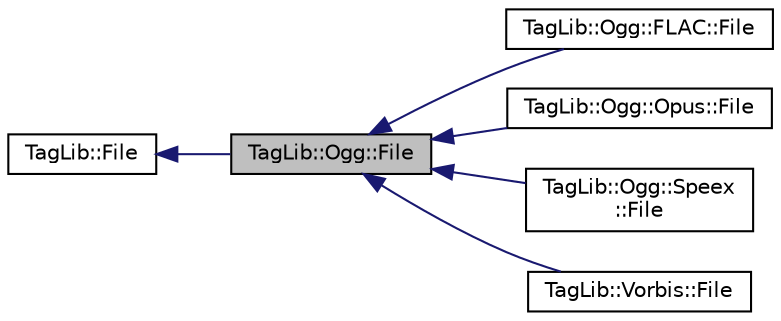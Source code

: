 digraph "TagLib::Ogg::File"
{
  edge [fontname="Helvetica",fontsize="10",labelfontname="Helvetica",labelfontsize="10"];
  node [fontname="Helvetica",fontsize="10",shape=record];
  rankdir="LR";
  Node1 [label="TagLib::Ogg::File",height=0.2,width=0.4,color="black", fillcolor="grey75", style="filled" fontcolor="black"];
  Node2 -> Node1 [dir="back",color="midnightblue",fontsize="10",style="solid",fontname="Helvetica"];
  Node2 [label="TagLib::File",height=0.2,width=0.4,color="black", fillcolor="white", style="filled",URL="$class_tag_lib_1_1_file.html",tooltip="A file class with some useful methods for tag manipulation. "];
  Node1 -> Node3 [dir="back",color="midnightblue",fontsize="10",style="solid",fontname="Helvetica"];
  Node3 [label="TagLib::Ogg::FLAC::File",height=0.2,width=0.4,color="black", fillcolor="white", style="filled",URL="$class_tag_lib_1_1_ogg_1_1_f_l_a_c_1_1_file.html",tooltip="An implementation of TagLib::File with Ogg/FLAC specific methods. "];
  Node1 -> Node4 [dir="back",color="midnightblue",fontsize="10",style="solid",fontname="Helvetica"];
  Node4 [label="TagLib::Ogg::Opus::File",height=0.2,width=0.4,color="black", fillcolor="white", style="filled",URL="$class_tag_lib_1_1_ogg_1_1_opus_1_1_file.html",tooltip="An implementation of Ogg::File with Opus specific methods. "];
  Node1 -> Node5 [dir="back",color="midnightblue",fontsize="10",style="solid",fontname="Helvetica"];
  Node5 [label="TagLib::Ogg::Speex\l::File",height=0.2,width=0.4,color="black", fillcolor="white", style="filled",URL="$class_tag_lib_1_1_ogg_1_1_speex_1_1_file.html",tooltip="An implementation of Ogg::File with Speex specific methods. "];
  Node1 -> Node6 [dir="back",color="midnightblue",fontsize="10",style="solid",fontname="Helvetica"];
  Node6 [label="TagLib::Vorbis::File",height=0.2,width=0.4,color="black", fillcolor="white", style="filled",URL="$class_tag_lib_1_1_vorbis_1_1_file.html",tooltip="An implementation of Ogg::File with Vorbis specific methods. "];
}
